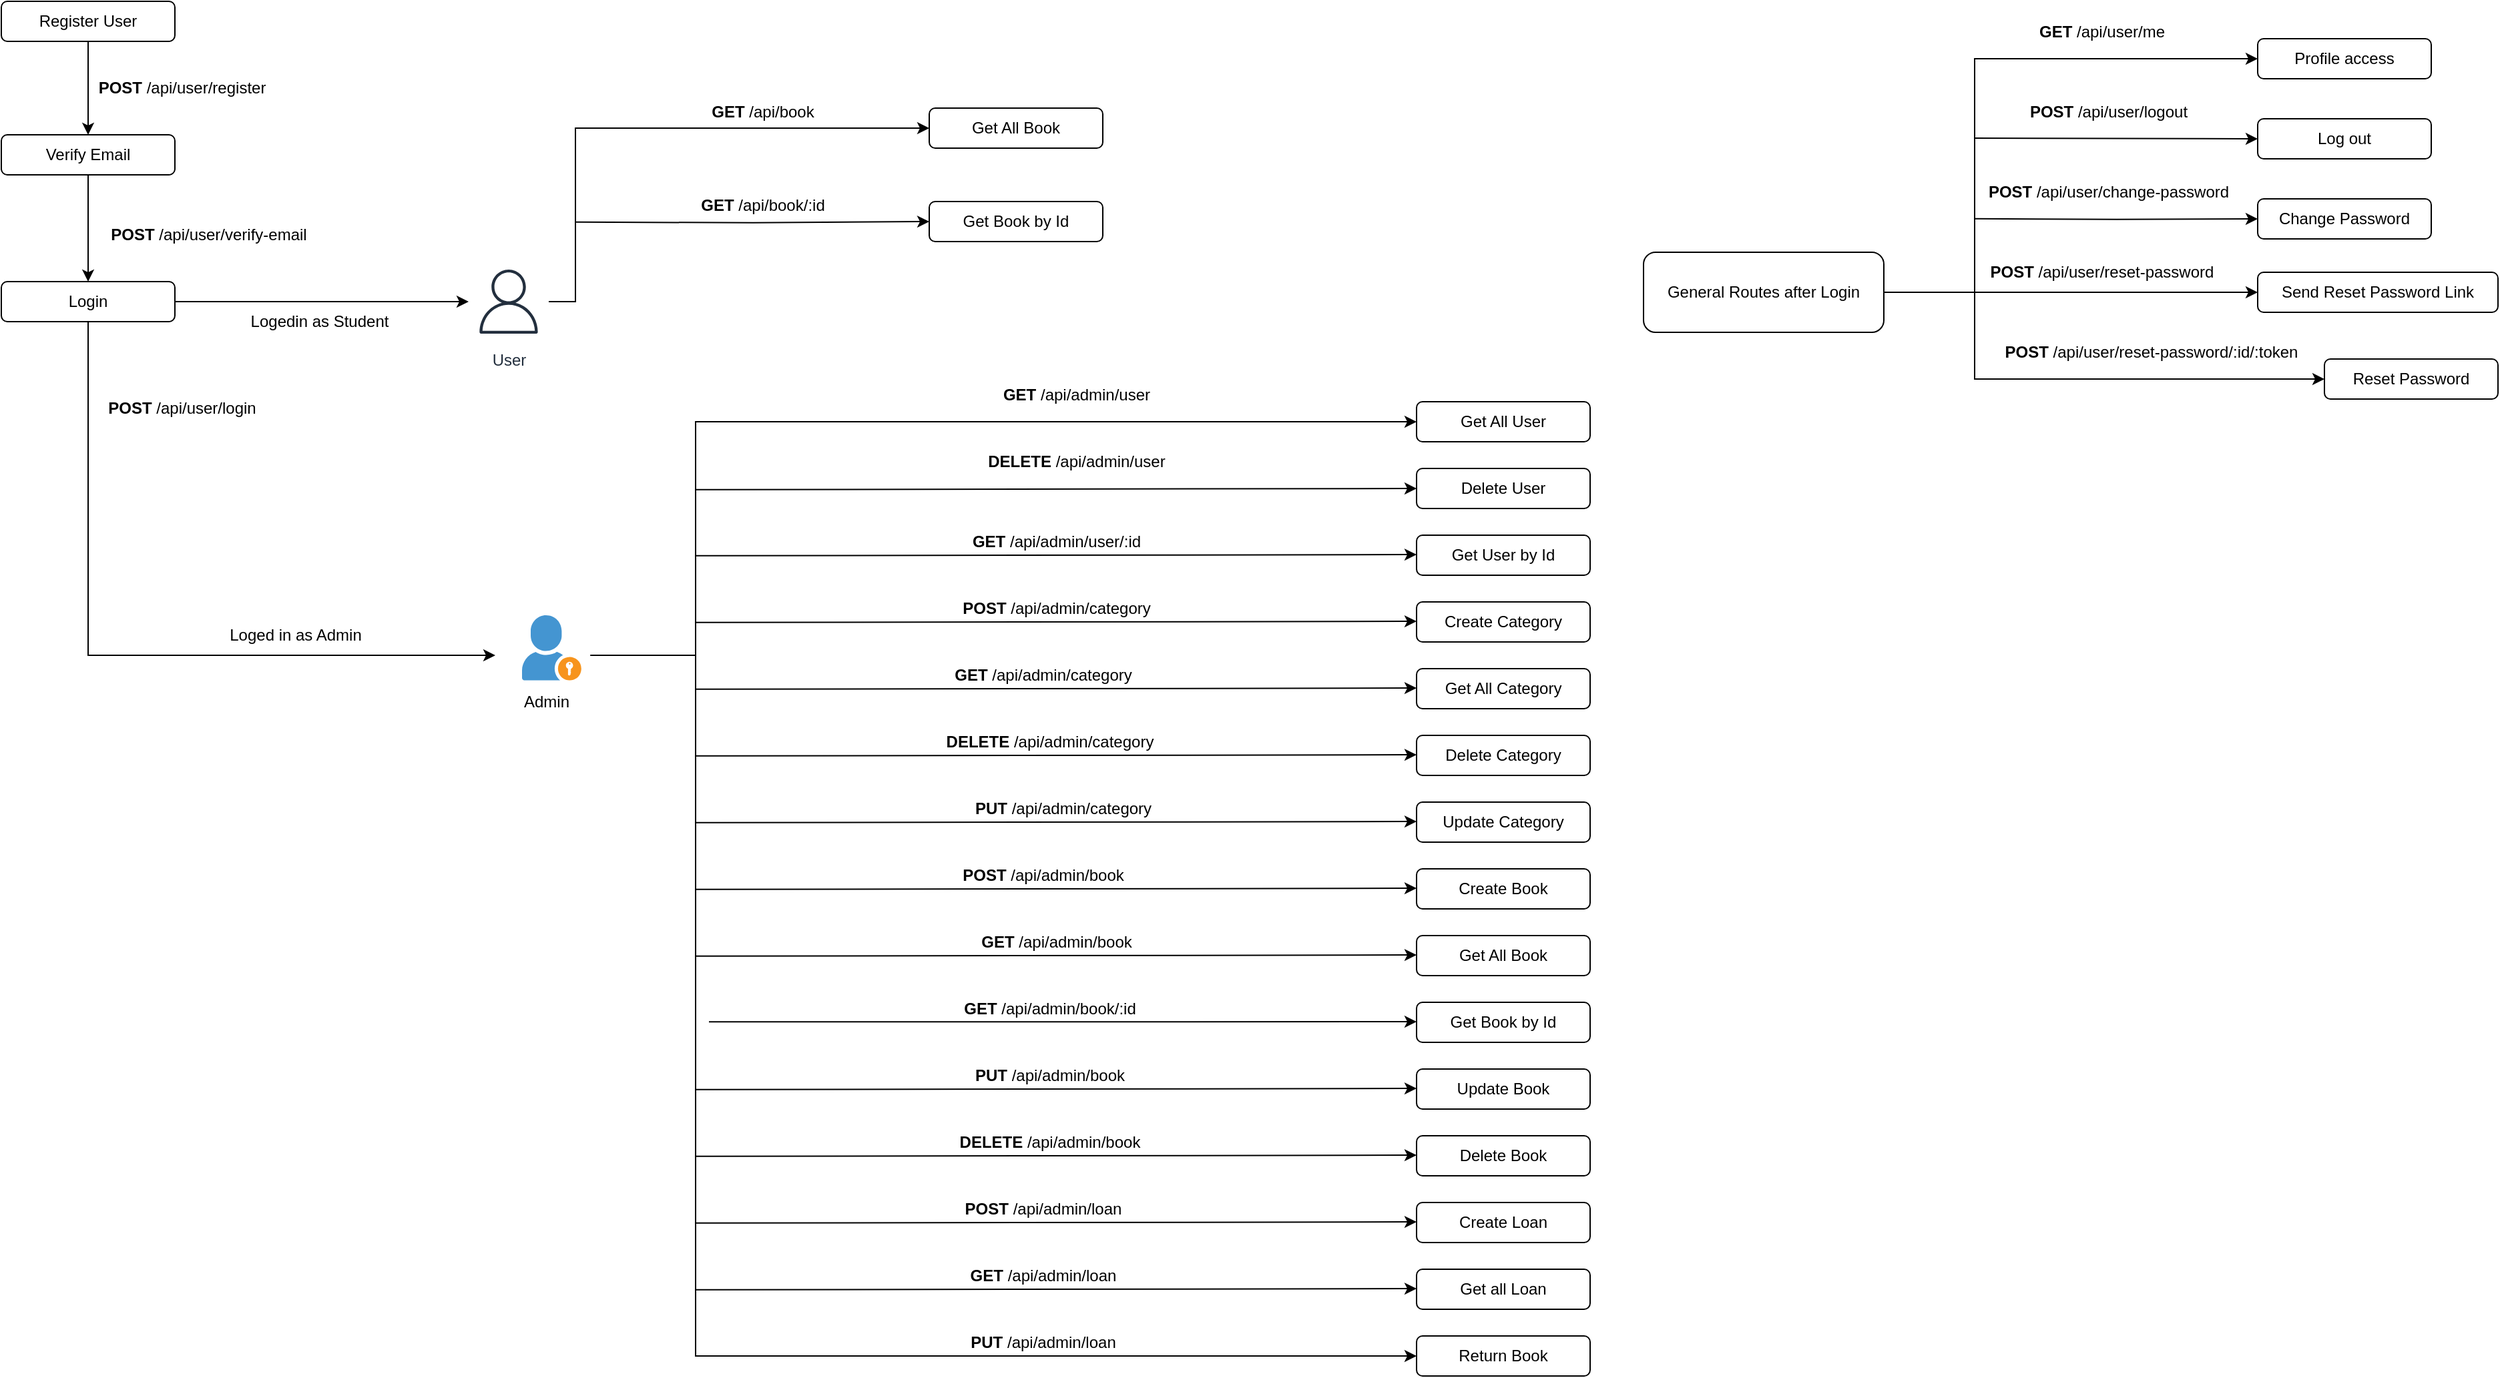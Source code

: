 <mxfile version="24.7.6">
  <diagram name="Page-1" id="18chatXRGIeRU94KHBRK">
    <mxGraphModel dx="2625" dy="2405" grid="1" gridSize="10" guides="1" tooltips="1" connect="1" arrows="1" fold="1" page="1" pageScale="1" pageWidth="850" pageHeight="1100" math="0" shadow="0">
      <root>
        <mxCell id="0" />
        <mxCell id="1" parent="0" />
        <mxCell id="V7hkrKu_K13jUBI3r2nu-112" style="edgeStyle=orthogonalEdgeStyle;rounded=0;orthogonalLoop=1;jettySize=auto;html=1;entryX=0;entryY=0.5;entryDx=0;entryDy=0;" edge="1" parent="1" source="V7hkrKu_K13jUBI3r2nu-1" target="V7hkrKu_K13jUBI3r2nu-110">
          <mxGeometry relative="1" as="geometry">
            <mxPoint x="720" y="-975" as="targetPoint" />
            <Array as="points">
              <mxPoint x="590" y="-840" />
              <mxPoint x="590" y="-970" />
            </Array>
          </mxGeometry>
        </mxCell>
        <mxCell id="V7hkrKu_K13jUBI3r2nu-1" value="User" style="sketch=0;outlineConnect=0;fontColor=#232F3E;gradientColor=none;strokeColor=#232F3E;fillColor=#ffffff;dashed=0;verticalLabelPosition=bottom;verticalAlign=top;align=center;html=1;fontSize=12;fontStyle=0;aspect=fixed;shape=mxgraph.aws4.resourceIcon;resIcon=mxgraph.aws4.user;" vertex="1" parent="1">
          <mxGeometry x="510" y="-870" width="60" height="60" as="geometry" />
        </mxCell>
        <mxCell id="V7hkrKu_K13jUBI3r2nu-10" value="" style="edgeStyle=orthogonalEdgeStyle;rounded=0;orthogonalLoop=1;jettySize=auto;html=1;entryX=0.5;entryY=0;entryDx=0;entryDy=0;" edge="1" parent="1" source="V7hkrKu_K13jUBI3r2nu-3" target="V7hkrKu_K13jUBI3r2nu-7">
          <mxGeometry relative="1" as="geometry" />
        </mxCell>
        <mxCell id="V7hkrKu_K13jUBI3r2nu-3" value="Register User" style="rounded=1;whiteSpace=wrap;html=1;" vertex="1" parent="1">
          <mxGeometry x="160" y="-1065" width="130" height="30" as="geometry" />
        </mxCell>
        <mxCell id="V7hkrKu_K13jUBI3r2nu-11" value="" style="edgeStyle=orthogonalEdgeStyle;rounded=0;orthogonalLoop=1;jettySize=auto;html=1;" edge="1" parent="1" source="V7hkrKu_K13jUBI3r2nu-7" target="V7hkrKu_K13jUBI3r2nu-8">
          <mxGeometry relative="1" as="geometry" />
        </mxCell>
        <mxCell id="V7hkrKu_K13jUBI3r2nu-7" value="Verify Email" style="rounded=1;whiteSpace=wrap;html=1;" vertex="1" parent="1">
          <mxGeometry x="160" y="-965" width="130" height="30" as="geometry" />
        </mxCell>
        <mxCell id="V7hkrKu_K13jUBI3r2nu-12" value="" style="edgeStyle=orthogonalEdgeStyle;rounded=0;orthogonalLoop=1;jettySize=auto;html=1;" edge="1" parent="1" source="V7hkrKu_K13jUBI3r2nu-8" target="V7hkrKu_K13jUBI3r2nu-1">
          <mxGeometry relative="1" as="geometry" />
        </mxCell>
        <mxCell id="V7hkrKu_K13jUBI3r2nu-18" style="edgeStyle=orthogonalEdgeStyle;rounded=0;orthogonalLoop=1;jettySize=auto;html=1;" edge="1" parent="1" source="V7hkrKu_K13jUBI3r2nu-8">
          <mxGeometry relative="1" as="geometry">
            <mxPoint x="530" y="-575" as="targetPoint" />
            <Array as="points">
              <mxPoint x="225" y="-575" />
              <mxPoint x="510" y="-575" />
            </Array>
          </mxGeometry>
        </mxCell>
        <mxCell id="V7hkrKu_K13jUBI3r2nu-8" value="Login" style="rounded=1;whiteSpace=wrap;html=1;" vertex="1" parent="1">
          <mxGeometry x="160" y="-855" width="130" height="30" as="geometry" />
        </mxCell>
        <mxCell id="V7hkrKu_K13jUBI3r2nu-76" style="edgeStyle=orthogonalEdgeStyle;rounded=0;orthogonalLoop=1;jettySize=auto;html=1;entryX=0;entryY=0.5;entryDx=0;entryDy=0;" edge="1" parent="1" target="V7hkrKu_K13jUBI3r2nu-61">
          <mxGeometry relative="1" as="geometry">
            <mxPoint x="960" y="-909.98" as="targetPoint" />
            <mxPoint x="601.1" y="-575.0" as="sourcePoint" />
            <Array as="points">
              <mxPoint x="680" y="-575" />
              <mxPoint x="680" y="-750" />
            </Array>
          </mxGeometry>
        </mxCell>
        <mxCell id="V7hkrKu_K13jUBI3r2nu-15" value="" style="shadow=0;dashed=0;html=1;strokeColor=none;fillColor=#4495D1;labelPosition=center;verticalLabelPosition=bottom;verticalAlign=top;align=center;outlineConnect=0;shape=mxgraph.veeam.portal_admin;" vertex="1" parent="1">
          <mxGeometry x="550" y="-605" width="44.4" height="48.8" as="geometry" />
        </mxCell>
        <mxCell id="V7hkrKu_K13jUBI3r2nu-19" value="Admin" style="text;html=1;align=center;verticalAlign=middle;resizable=0;points=[];autosize=1;strokeColor=none;fillColor=none;" vertex="1" parent="1">
          <mxGeometry x="538" y="-555" width="60" height="30" as="geometry" />
        </mxCell>
        <mxCell id="V7hkrKu_K13jUBI3r2nu-20" value="Logedin as Student" style="text;html=1;align=center;verticalAlign=middle;resizable=0;points=[];autosize=1;strokeColor=none;fillColor=none;" vertex="1" parent="1">
          <mxGeometry x="332.8" y="-840" width="130" height="30" as="geometry" />
        </mxCell>
        <mxCell id="V7hkrKu_K13jUBI3r2nu-21" value="Loged in as Admin" style="text;html=1;align=center;verticalAlign=middle;resizable=0;points=[];autosize=1;strokeColor=none;fillColor=none;" vertex="1" parent="1">
          <mxGeometry x="320" y="-605" width="120" height="30" as="geometry" />
        </mxCell>
        <mxCell id="V7hkrKu_K13jUBI3r2nu-22" value="&lt;b&gt;POST&lt;/b&gt; /api/user/register" style="text;html=1;align=center;verticalAlign=middle;resizable=0;points=[];autosize=1;strokeColor=none;fillColor=none;" vertex="1" parent="1">
          <mxGeometry x="220" y="-1015" width="150" height="30" as="geometry" />
        </mxCell>
        <mxCell id="V7hkrKu_K13jUBI3r2nu-23" value="&lt;b&gt;POST&lt;/b&gt; /api/user/verify-email" style="text;html=1;align=center;verticalAlign=middle;resizable=0;points=[];autosize=1;strokeColor=none;fillColor=none;" vertex="1" parent="1">
          <mxGeometry x="230" y="-905" width="170" height="30" as="geometry" />
        </mxCell>
        <mxCell id="V7hkrKu_K13jUBI3r2nu-24" value="&lt;b&gt;POST&lt;/b&gt; /api/user/login" style="text;html=1;align=center;verticalAlign=middle;resizable=0;points=[];autosize=1;strokeColor=none;fillColor=none;" vertex="1" parent="1">
          <mxGeometry x="230" y="-775" width="130" height="30" as="geometry" />
        </mxCell>
        <mxCell id="V7hkrKu_K13jUBI3r2nu-40" value="" style="edgeStyle=orthogonalEdgeStyle;rounded=0;orthogonalLoop=1;jettySize=auto;html=1;entryX=0;entryY=0.5;entryDx=0;entryDy=0;exitX=1;exitY=0.5;exitDx=0;exitDy=0;" edge="1" parent="1" target="V7hkrKu_K13jUBI3r2nu-43" source="V7hkrKu_K13jUBI3r2nu-49">
          <mxGeometry relative="1" as="geometry">
            <mxPoint x="1578" y="-862" as="sourcePoint" />
            <mxPoint x="1688" y="-1007" as="targetPoint" />
            <Array as="points">
              <mxPoint x="1570" y="-847" />
              <mxPoint x="1638" y="-847" />
              <mxPoint x="1638" y="-1022" />
            </Array>
          </mxGeometry>
        </mxCell>
        <mxCell id="V7hkrKu_K13jUBI3r2nu-42" value="&lt;b&gt;GET&lt;/b&gt; /api/user/me" style="text;html=1;align=center;verticalAlign=middle;resizable=0;points=[];autosize=1;strokeColor=none;fillColor=none;" vertex="1" parent="1">
          <mxGeometry x="1673" y="-1057" width="120" height="30" as="geometry" />
        </mxCell>
        <mxCell id="V7hkrKu_K13jUBI3r2nu-43" value="Profile access" style="rounded=1;whiteSpace=wrap;html=1;" vertex="1" parent="1">
          <mxGeometry x="1850" y="-1037" width="130" height="30" as="geometry" />
        </mxCell>
        <mxCell id="V7hkrKu_K13jUBI3r2nu-44" value="Log out" style="rounded=1;whiteSpace=wrap;html=1;" vertex="1" parent="1">
          <mxGeometry x="1850" y="-977" width="130" height="30" as="geometry" />
        </mxCell>
        <mxCell id="V7hkrKu_K13jUBI3r2nu-45" value="&lt;b&gt;POST&lt;/b&gt; /api/user/logout" style="text;html=1;align=center;verticalAlign=middle;resizable=0;points=[];autosize=1;strokeColor=none;fillColor=none;" vertex="1" parent="1">
          <mxGeometry x="1668" y="-997" width="140" height="30" as="geometry" />
        </mxCell>
        <mxCell id="V7hkrKu_K13jUBI3r2nu-46" value="Change Password" style="rounded=1;whiteSpace=wrap;html=1;" vertex="1" parent="1">
          <mxGeometry x="1850" y="-917" width="130" height="30" as="geometry" />
        </mxCell>
        <mxCell id="V7hkrKu_K13jUBI3r2nu-47" value="&lt;b&gt;POST&lt;/b&gt; /api/user/change-password" style="text;html=1;align=center;verticalAlign=middle;resizable=0;points=[];autosize=1;strokeColor=none;fillColor=none;" vertex="1" parent="1">
          <mxGeometry x="1638" y="-937" width="200" height="30" as="geometry" />
        </mxCell>
        <mxCell id="V7hkrKu_K13jUBI3r2nu-48" value="" style="edgeStyle=orthogonalEdgeStyle;rounded=0;orthogonalLoop=1;jettySize=auto;html=1;entryX=0;entryY=0.5;entryDx=0;entryDy=0;" edge="1" parent="1" target="V7hkrKu_K13jUBI3r2nu-46">
          <mxGeometry relative="1" as="geometry">
            <mxPoint x="1638" y="-902.09" as="sourcePoint" />
            <mxPoint x="1836" y="-902.09" as="targetPoint" />
            <Array as="points" />
          </mxGeometry>
        </mxCell>
        <mxCell id="V7hkrKu_K13jUBI3r2nu-49" value="General Routes after Login" style="rounded=1;whiteSpace=wrap;html=1;" vertex="1" parent="1">
          <mxGeometry x="1390" y="-877" width="180" height="60" as="geometry" />
        </mxCell>
        <mxCell id="V7hkrKu_K13jUBI3r2nu-51" value="" style="edgeStyle=orthogonalEdgeStyle;rounded=0;orthogonalLoop=1;jettySize=auto;html=1;entryX=0;entryY=0.5;entryDx=0;entryDy=0;" edge="1" parent="1" target="V7hkrKu_K13jUBI3r2nu-44">
          <mxGeometry relative="1" as="geometry">
            <mxPoint x="1638" y="-962.53" as="sourcePoint" />
            <mxPoint x="1836" y="-962.53" as="targetPoint" />
            <Array as="points" />
          </mxGeometry>
        </mxCell>
        <mxCell id="V7hkrKu_K13jUBI3r2nu-52" value="&lt;b&gt;POST&lt;/b&gt; /api/user/reset-password" style="text;html=1;align=center;verticalAlign=middle;resizable=0;points=[];autosize=1;strokeColor=none;fillColor=none;" vertex="1" parent="1">
          <mxGeometry x="1638" y="-877" width="190" height="30" as="geometry" />
        </mxCell>
        <mxCell id="V7hkrKu_K13jUBI3r2nu-53" value="Send Reset Password Link" style="rounded=1;whiteSpace=wrap;html=1;" vertex="1" parent="1">
          <mxGeometry x="1850" y="-862" width="180" height="30" as="geometry" />
        </mxCell>
        <mxCell id="V7hkrKu_K13jUBI3r2nu-54" value="Reset Password" style="rounded=1;whiteSpace=wrap;html=1;" vertex="1" parent="1">
          <mxGeometry x="1900" y="-797" width="130" height="30" as="geometry" />
        </mxCell>
        <mxCell id="V7hkrKu_K13jUBI3r2nu-55" value="&lt;b&gt;POST&lt;/b&gt; /api/user/reset-password/:id/:token" style="text;html=1;align=center;verticalAlign=middle;resizable=0;points=[];autosize=1;strokeColor=none;fillColor=none;" vertex="1" parent="1">
          <mxGeometry x="1650" y="-817" width="240" height="30" as="geometry" />
        </mxCell>
        <mxCell id="V7hkrKu_K13jUBI3r2nu-57" value="" style="edgeStyle=orthogonalEdgeStyle;rounded=0;orthogonalLoop=1;jettySize=auto;html=1;entryX=0;entryY=0.5;entryDx=0;entryDy=0;" edge="1" parent="1" target="V7hkrKu_K13jUBI3r2nu-53">
          <mxGeometry relative="1" as="geometry">
            <mxPoint x="1638" y="-848.27" as="sourcePoint" />
            <mxPoint x="1836" y="-845.77" as="targetPoint" />
            <Array as="points">
              <mxPoint x="1638" y="-847" />
              <mxPoint x="1850" y="-847" />
            </Array>
          </mxGeometry>
        </mxCell>
        <mxCell id="V7hkrKu_K13jUBI3r2nu-60" value="" style="edgeStyle=orthogonalEdgeStyle;rounded=0;orthogonalLoop=1;jettySize=auto;html=1;entryX=0;entryY=0.5;entryDx=0;entryDy=0;" edge="1" parent="1" target="V7hkrKu_K13jUBI3r2nu-54">
          <mxGeometry relative="1" as="geometry">
            <mxPoint x="1638" y="-847" as="sourcePoint" />
            <mxPoint x="1898" y="-782" as="targetPoint" />
            <Array as="points">
              <mxPoint x="1638" y="-782" />
            </Array>
          </mxGeometry>
        </mxCell>
        <mxCell id="V7hkrKu_K13jUBI3r2nu-61" value="Get All User" style="rounded=1;whiteSpace=wrap;html=1;" vertex="1" parent="1">
          <mxGeometry x="1220" y="-765" width="130" height="30" as="geometry" />
        </mxCell>
        <mxCell id="V7hkrKu_K13jUBI3r2nu-62" value="Delete User" style="rounded=1;whiteSpace=wrap;html=1;" vertex="1" parent="1">
          <mxGeometry x="1220" y="-715" width="130" height="30" as="geometry" />
        </mxCell>
        <mxCell id="V7hkrKu_K13jUBI3r2nu-63" value="Get User by Id" style="rounded=1;whiteSpace=wrap;html=1;" vertex="1" parent="1">
          <mxGeometry x="1220" y="-665" width="130" height="30" as="geometry" />
        </mxCell>
        <mxCell id="V7hkrKu_K13jUBI3r2nu-64" value="Create Category" style="rounded=1;whiteSpace=wrap;html=1;" vertex="1" parent="1">
          <mxGeometry x="1220" y="-615" width="130" height="30" as="geometry" />
        </mxCell>
        <mxCell id="V7hkrKu_K13jUBI3r2nu-65" value="Get All Category" style="rounded=1;whiteSpace=wrap;html=1;" vertex="1" parent="1">
          <mxGeometry x="1220" y="-565" width="130" height="30" as="geometry" />
        </mxCell>
        <mxCell id="V7hkrKu_K13jUBI3r2nu-66" value="Delete Category" style="rounded=1;whiteSpace=wrap;html=1;" vertex="1" parent="1">
          <mxGeometry x="1220" y="-515" width="130" height="30" as="geometry" />
        </mxCell>
        <mxCell id="V7hkrKu_K13jUBI3r2nu-67" value="Update Category" style="rounded=1;whiteSpace=wrap;html=1;" vertex="1" parent="1">
          <mxGeometry x="1220" y="-465" width="130" height="30" as="geometry" />
        </mxCell>
        <mxCell id="V7hkrKu_K13jUBI3r2nu-68" value="Create Book" style="rounded=1;whiteSpace=wrap;html=1;" vertex="1" parent="1">
          <mxGeometry x="1220" y="-415" width="130" height="30" as="geometry" />
        </mxCell>
        <mxCell id="V7hkrKu_K13jUBI3r2nu-69" value="Update Book" style="rounded=1;whiteSpace=wrap;html=1;" vertex="1" parent="1">
          <mxGeometry x="1220" y="-265" width="130" height="30" as="geometry" />
        </mxCell>
        <mxCell id="V7hkrKu_K13jUBI3r2nu-70" value="Get All Book" style="rounded=1;whiteSpace=wrap;html=1;" vertex="1" parent="1">
          <mxGeometry x="1220" y="-365" width="130" height="30" as="geometry" />
        </mxCell>
        <mxCell id="V7hkrKu_K13jUBI3r2nu-71" value="Delete Book" style="rounded=1;whiteSpace=wrap;html=1;" vertex="1" parent="1">
          <mxGeometry x="1220" y="-215" width="130" height="30" as="geometry" />
        </mxCell>
        <mxCell id="V7hkrKu_K13jUBI3r2nu-72" value="Get Book by Id" style="rounded=1;whiteSpace=wrap;html=1;" vertex="1" parent="1">
          <mxGeometry x="1220" y="-315" width="130" height="30" as="geometry" />
        </mxCell>
        <mxCell id="V7hkrKu_K13jUBI3r2nu-73" value="Create Loan" style="rounded=1;whiteSpace=wrap;html=1;" vertex="1" parent="1">
          <mxGeometry x="1220" y="-165" width="130" height="30" as="geometry" />
        </mxCell>
        <mxCell id="V7hkrKu_K13jUBI3r2nu-74" value="Get all Loan" style="rounded=1;whiteSpace=wrap;html=1;" vertex="1" parent="1">
          <mxGeometry x="1220" y="-115" width="130" height="30" as="geometry" />
        </mxCell>
        <mxCell id="V7hkrKu_K13jUBI3r2nu-75" value="Return Book" style="rounded=1;whiteSpace=wrap;html=1;" vertex="1" parent="1">
          <mxGeometry x="1220" y="-65" width="130" height="30" as="geometry" />
        </mxCell>
        <mxCell id="V7hkrKu_K13jUBI3r2nu-77" style="edgeStyle=orthogonalEdgeStyle;rounded=0;orthogonalLoop=1;jettySize=auto;html=1;entryX=0;entryY=0.5;entryDx=0;entryDy=0;" edge="1" parent="1" target="V7hkrKu_K13jUBI3r2nu-75">
          <mxGeometry relative="1" as="geometry">
            <mxPoint x="920" y="-45" as="targetPoint" />
            <mxPoint x="680" y="-575" as="sourcePoint" />
            <Array as="points">
              <mxPoint x="680" y="-50" />
            </Array>
          </mxGeometry>
        </mxCell>
        <mxCell id="V7hkrKu_K13jUBI3r2nu-78" value="" style="edgeStyle=orthogonalEdgeStyle;rounded=0;orthogonalLoop=1;jettySize=auto;html=1;entryX=0;entryY=0.5;entryDx=0;entryDy=0;" edge="1" parent="1" target="V7hkrKu_K13jUBI3r2nu-62">
          <mxGeometry relative="1" as="geometry">
            <mxPoint x="680" y="-699.15" as="sourcePoint" />
            <mxPoint x="1230" y="-699.2" as="targetPoint" />
            <Array as="points">
              <mxPoint x="690" y="-699" />
            </Array>
          </mxGeometry>
        </mxCell>
        <mxCell id="V7hkrKu_K13jUBI3r2nu-79" value="" style="edgeStyle=orthogonalEdgeStyle;rounded=0;orthogonalLoop=1;jettySize=auto;html=1;entryX=0;entryY=0.5;entryDx=0;entryDy=0;" edge="1" parent="1">
          <mxGeometry relative="1" as="geometry">
            <mxPoint x="680" y="-649.61" as="sourcePoint" />
            <mxPoint x="1220" y="-650.46" as="targetPoint" />
            <Array as="points">
              <mxPoint x="690" y="-649.46" />
            </Array>
          </mxGeometry>
        </mxCell>
        <mxCell id="V7hkrKu_K13jUBI3r2nu-80" value="" style="edgeStyle=orthogonalEdgeStyle;rounded=0;orthogonalLoop=1;jettySize=auto;html=1;entryX=0;entryY=0.5;entryDx=0;entryDy=0;" edge="1" parent="1">
          <mxGeometry relative="1" as="geometry">
            <mxPoint x="680" y="-599.61" as="sourcePoint" />
            <mxPoint x="1220" y="-600.46" as="targetPoint" />
            <Array as="points">
              <mxPoint x="690" y="-599.46" />
            </Array>
          </mxGeometry>
        </mxCell>
        <mxCell id="V7hkrKu_K13jUBI3r2nu-81" value="" style="edgeStyle=orthogonalEdgeStyle;rounded=0;orthogonalLoop=1;jettySize=auto;html=1;entryX=0;entryY=0.5;entryDx=0;entryDy=0;" edge="1" parent="1">
          <mxGeometry relative="1" as="geometry">
            <mxPoint x="680" y="-549.61" as="sourcePoint" />
            <mxPoint x="1220" y="-550.46" as="targetPoint" />
            <Array as="points">
              <mxPoint x="690" y="-549.46" />
            </Array>
          </mxGeometry>
        </mxCell>
        <mxCell id="V7hkrKu_K13jUBI3r2nu-82" value="" style="edgeStyle=orthogonalEdgeStyle;rounded=0;orthogonalLoop=1;jettySize=auto;html=1;entryX=0;entryY=0.5;entryDx=0;entryDy=0;" edge="1" parent="1">
          <mxGeometry relative="1" as="geometry">
            <mxPoint x="680" y="-499.61" as="sourcePoint" />
            <mxPoint x="1220" y="-500.46" as="targetPoint" />
            <Array as="points">
              <mxPoint x="690" y="-499.46" />
            </Array>
          </mxGeometry>
        </mxCell>
        <mxCell id="V7hkrKu_K13jUBI3r2nu-85" value="" style="edgeStyle=orthogonalEdgeStyle;rounded=0;orthogonalLoop=1;jettySize=auto;html=1;entryX=0;entryY=0.5;entryDx=0;entryDy=0;" edge="1" parent="1">
          <mxGeometry relative="1" as="geometry">
            <mxPoint x="680" y="-449.61" as="sourcePoint" />
            <mxPoint x="1220" y="-450.46" as="targetPoint" />
            <Array as="points">
              <mxPoint x="690" y="-449.46" />
            </Array>
          </mxGeometry>
        </mxCell>
        <mxCell id="V7hkrKu_K13jUBI3r2nu-86" value="" style="edgeStyle=orthogonalEdgeStyle;rounded=0;orthogonalLoop=1;jettySize=auto;html=1;entryX=0;entryY=0.5;entryDx=0;entryDy=0;" edge="1" parent="1">
          <mxGeometry relative="1" as="geometry">
            <mxPoint x="680" y="-399.61" as="sourcePoint" />
            <mxPoint x="1220" y="-400.46" as="targetPoint" />
            <Array as="points">
              <mxPoint x="690" y="-399.46" />
            </Array>
          </mxGeometry>
        </mxCell>
        <mxCell id="V7hkrKu_K13jUBI3r2nu-87" value="" style="edgeStyle=orthogonalEdgeStyle;rounded=0;orthogonalLoop=1;jettySize=auto;html=1;entryX=0;entryY=0.5;entryDx=0;entryDy=0;" edge="1" parent="1">
          <mxGeometry relative="1" as="geometry">
            <mxPoint x="680" y="-349.6" as="sourcePoint" />
            <mxPoint x="1220" y="-350.45" as="targetPoint" />
            <Array as="points">
              <mxPoint x="690" y="-349.45" />
            </Array>
          </mxGeometry>
        </mxCell>
        <mxCell id="V7hkrKu_K13jUBI3r2nu-88" value="" style="edgeStyle=orthogonalEdgeStyle;rounded=0;orthogonalLoop=1;jettySize=auto;html=1;entryX=0;entryY=0.5;entryDx=0;entryDy=0;" edge="1" parent="1" source="V7hkrKu_K13jUBI3r2nu-104">
          <mxGeometry relative="1" as="geometry">
            <mxPoint x="680" y="-299.6" as="sourcePoint" />
            <mxPoint x="1220" y="-300.45" as="targetPoint" />
            <Array as="points">
              <mxPoint x="690" y="-299.45" />
            </Array>
          </mxGeometry>
        </mxCell>
        <mxCell id="V7hkrKu_K13jUBI3r2nu-90" value="" style="edgeStyle=orthogonalEdgeStyle;rounded=0;orthogonalLoop=1;jettySize=auto;html=1;entryX=0;entryY=0.5;entryDx=0;entryDy=0;" edge="1" parent="1">
          <mxGeometry relative="1" as="geometry">
            <mxPoint x="680" y="-249.6" as="sourcePoint" />
            <mxPoint x="1220" y="-250.45" as="targetPoint" />
            <Array as="points">
              <mxPoint x="690" y="-249.45" />
            </Array>
          </mxGeometry>
        </mxCell>
        <mxCell id="V7hkrKu_K13jUBI3r2nu-91" value="" style="edgeStyle=orthogonalEdgeStyle;rounded=0;orthogonalLoop=1;jettySize=auto;html=1;entryX=0;entryY=0.5;entryDx=0;entryDy=0;" edge="1" parent="1">
          <mxGeometry relative="1" as="geometry">
            <mxPoint x="680" y="-199.6" as="sourcePoint" />
            <mxPoint x="1220" y="-200.45" as="targetPoint" />
            <Array as="points">
              <mxPoint x="690" y="-199.45" />
            </Array>
          </mxGeometry>
        </mxCell>
        <mxCell id="V7hkrKu_K13jUBI3r2nu-92" value="" style="edgeStyle=orthogonalEdgeStyle;rounded=0;orthogonalLoop=1;jettySize=auto;html=1;entryX=0;entryY=0.5;entryDx=0;entryDy=0;" edge="1" parent="1">
          <mxGeometry relative="1" as="geometry">
            <mxPoint x="680" y="-149.6" as="sourcePoint" />
            <mxPoint x="1220" y="-150.45" as="targetPoint" />
            <Array as="points">
              <mxPoint x="690" y="-149.45" />
            </Array>
          </mxGeometry>
        </mxCell>
        <mxCell id="V7hkrKu_K13jUBI3r2nu-93" value="" style="edgeStyle=orthogonalEdgeStyle;rounded=0;orthogonalLoop=1;jettySize=auto;html=1;entryX=0;entryY=0.5;entryDx=0;entryDy=0;" edge="1" parent="1">
          <mxGeometry relative="1" as="geometry">
            <mxPoint x="680" y="-99.6" as="sourcePoint" />
            <mxPoint x="1220" y="-100.45" as="targetPoint" />
            <Array as="points">
              <mxPoint x="690" y="-99.45" />
            </Array>
          </mxGeometry>
        </mxCell>
        <mxCell id="V7hkrKu_K13jUBI3r2nu-94" value="&lt;b&gt;GET &lt;/b&gt;/api/admin/user" style="text;html=1;align=center;verticalAlign=middle;resizable=0;points=[];autosize=1;strokeColor=none;fillColor=none;" vertex="1" parent="1">
          <mxGeometry x="900" y="-785" width="130" height="30" as="geometry" />
        </mxCell>
        <mxCell id="V7hkrKu_K13jUBI3r2nu-95" value="&lt;b&gt;DELETE&amp;nbsp;&lt;/b&gt;/api/admin/user" style="text;html=1;align=center;verticalAlign=middle;resizable=0;points=[];autosize=1;strokeColor=none;fillColor=none;" vertex="1" parent="1">
          <mxGeometry x="885" y="-735" width="160" height="30" as="geometry" />
        </mxCell>
        <mxCell id="V7hkrKu_K13jUBI3r2nu-96" value="&lt;b&gt;GET &lt;/b&gt;/api/admin/user/:id" style="text;html=1;align=center;verticalAlign=middle;resizable=0;points=[];autosize=1;strokeColor=none;fillColor=none;" vertex="1" parent="1">
          <mxGeometry x="875" y="-675" width="150" height="30" as="geometry" />
        </mxCell>
        <mxCell id="V7hkrKu_K13jUBI3r2nu-97" value="&lt;b&gt;POST&amp;nbsp;&lt;/b&gt;/api/admin/category" style="text;html=1;align=center;verticalAlign=middle;resizable=0;points=[];autosize=1;strokeColor=none;fillColor=none;" vertex="1" parent="1">
          <mxGeometry x="870" y="-625" width="160" height="30" as="geometry" />
        </mxCell>
        <mxCell id="V7hkrKu_K13jUBI3r2nu-98" value="&lt;b&gt;GET &lt;/b&gt;/api/admin/category" style="text;html=1;align=center;verticalAlign=middle;resizable=0;points=[];autosize=1;strokeColor=none;fillColor=none;" vertex="1" parent="1">
          <mxGeometry x="860" y="-575" width="160" height="30" as="geometry" />
        </mxCell>
        <mxCell id="V7hkrKu_K13jUBI3r2nu-99" value="&lt;b&gt;DELETE&amp;nbsp;&lt;/b&gt;/api/admin/category" style="text;html=1;align=center;verticalAlign=middle;resizable=0;points=[];autosize=1;strokeColor=none;fillColor=none;" vertex="1" parent="1">
          <mxGeometry x="855" y="-525" width="180" height="30" as="geometry" />
        </mxCell>
        <mxCell id="V7hkrKu_K13jUBI3r2nu-100" value="&lt;b&gt;PUT&amp;nbsp;&lt;/b&gt;/api/admin/category" style="text;html=1;align=center;verticalAlign=middle;resizable=0;points=[];autosize=1;strokeColor=none;fillColor=none;" vertex="1" parent="1">
          <mxGeometry x="875" y="-475" width="160" height="30" as="geometry" />
        </mxCell>
        <mxCell id="V7hkrKu_K13jUBI3r2nu-101" value="&lt;b&gt;POST&amp;nbsp;&lt;/b&gt;/api/admin/book" style="text;html=1;align=center;verticalAlign=middle;resizable=0;points=[];autosize=1;strokeColor=none;fillColor=none;" vertex="1" parent="1">
          <mxGeometry x="870" y="-425" width="140" height="30" as="geometry" />
        </mxCell>
        <mxCell id="V7hkrKu_K13jUBI3r2nu-102" value="&lt;b&gt;GET&amp;nbsp;&lt;/b&gt;/api/admin/book" style="text;html=1;align=center;verticalAlign=middle;resizable=0;points=[];autosize=1;strokeColor=none;fillColor=none;" vertex="1" parent="1">
          <mxGeometry x="880" y="-375" width="140" height="30" as="geometry" />
        </mxCell>
        <mxCell id="V7hkrKu_K13jUBI3r2nu-103" value="&lt;b&gt;PUT&amp;nbsp;&lt;/b&gt;/api/admin/book" style="text;html=1;align=center;verticalAlign=middle;resizable=0;points=[];autosize=1;strokeColor=none;fillColor=none;" vertex="1" parent="1">
          <mxGeometry x="875" y="-275" width="140" height="30" as="geometry" />
        </mxCell>
        <mxCell id="V7hkrKu_K13jUBI3r2nu-104" value="&lt;b&gt;GET&amp;nbsp;&lt;/b&gt;/api/admin/book/:id" style="text;html=1;align=center;verticalAlign=middle;resizable=0;points=[];autosize=1;strokeColor=none;fillColor=none;" vertex="1" parent="1">
          <mxGeometry x="870" y="-325" width="150" height="30" as="geometry" />
        </mxCell>
        <mxCell id="V7hkrKu_K13jUBI3r2nu-106" value="&lt;b&gt;DELETE&amp;nbsp;&lt;/b&gt;/api/admin/book" style="text;html=1;align=center;verticalAlign=middle;resizable=0;points=[];autosize=1;strokeColor=none;fillColor=none;" vertex="1" parent="1">
          <mxGeometry x="865" y="-225" width="160" height="30" as="geometry" />
        </mxCell>
        <mxCell id="V7hkrKu_K13jUBI3r2nu-107" value="&lt;b&gt;POST&amp;nbsp;&lt;/b&gt;/api/admin/loan" style="text;html=1;align=center;verticalAlign=middle;resizable=0;points=[];autosize=1;strokeColor=none;fillColor=none;" vertex="1" parent="1">
          <mxGeometry x="870" y="-175" width="140" height="30" as="geometry" />
        </mxCell>
        <mxCell id="V7hkrKu_K13jUBI3r2nu-108" value="&lt;b&gt;GET&amp;nbsp;&lt;/b&gt;/api/admin/loan" style="text;html=1;align=center;verticalAlign=middle;resizable=0;points=[];autosize=1;strokeColor=none;fillColor=none;" vertex="1" parent="1">
          <mxGeometry x="875" y="-125" width="130" height="30" as="geometry" />
        </mxCell>
        <mxCell id="V7hkrKu_K13jUBI3r2nu-109" value="&lt;b&gt;PUT&amp;nbsp;&lt;/b&gt;/api/admin/loan" style="text;html=1;align=center;verticalAlign=middle;resizable=0;points=[];autosize=1;strokeColor=none;fillColor=none;" vertex="1" parent="1">
          <mxGeometry x="875" y="-75" width="130" height="30" as="geometry" />
        </mxCell>
        <mxCell id="V7hkrKu_K13jUBI3r2nu-110" value="Get All Book" style="rounded=1;whiteSpace=wrap;html=1;" vertex="1" parent="1">
          <mxGeometry x="855" y="-985" width="130" height="30" as="geometry" />
        </mxCell>
        <mxCell id="V7hkrKu_K13jUBI3r2nu-111" value="Get Book by Id" style="rounded=1;whiteSpace=wrap;html=1;" vertex="1" parent="1">
          <mxGeometry x="855" y="-915" width="130" height="30" as="geometry" />
        </mxCell>
        <mxCell id="V7hkrKu_K13jUBI3r2nu-113" value="" style="edgeStyle=orthogonalEdgeStyle;rounded=0;orthogonalLoop=1;jettySize=auto;html=1;entryX=0;entryY=0.5;entryDx=0;entryDy=0;" edge="1" parent="1" target="V7hkrKu_K13jUBI3r2nu-111">
          <mxGeometry relative="1" as="geometry">
            <mxPoint x="590" y="-899.61" as="sourcePoint" />
            <mxPoint x="1130" y="-900.46" as="targetPoint" />
            <Array as="points" />
          </mxGeometry>
        </mxCell>
        <mxCell id="V7hkrKu_K13jUBI3r2nu-114" value="&lt;b&gt;GET&amp;nbsp;&lt;/b&gt;/api/book" style="text;html=1;align=center;verticalAlign=middle;resizable=0;points=[];autosize=1;strokeColor=none;fillColor=none;" vertex="1" parent="1">
          <mxGeometry x="680" y="-997" width="100" height="30" as="geometry" />
        </mxCell>
        <mxCell id="V7hkrKu_K13jUBI3r2nu-115" value="&lt;b&gt;GET&amp;nbsp;&lt;/b&gt;/api/book/:id" style="text;html=1;align=center;verticalAlign=middle;resizable=0;points=[];autosize=1;strokeColor=none;fillColor=none;" vertex="1" parent="1">
          <mxGeometry x="670" y="-927" width="120" height="30" as="geometry" />
        </mxCell>
      </root>
    </mxGraphModel>
  </diagram>
</mxfile>
